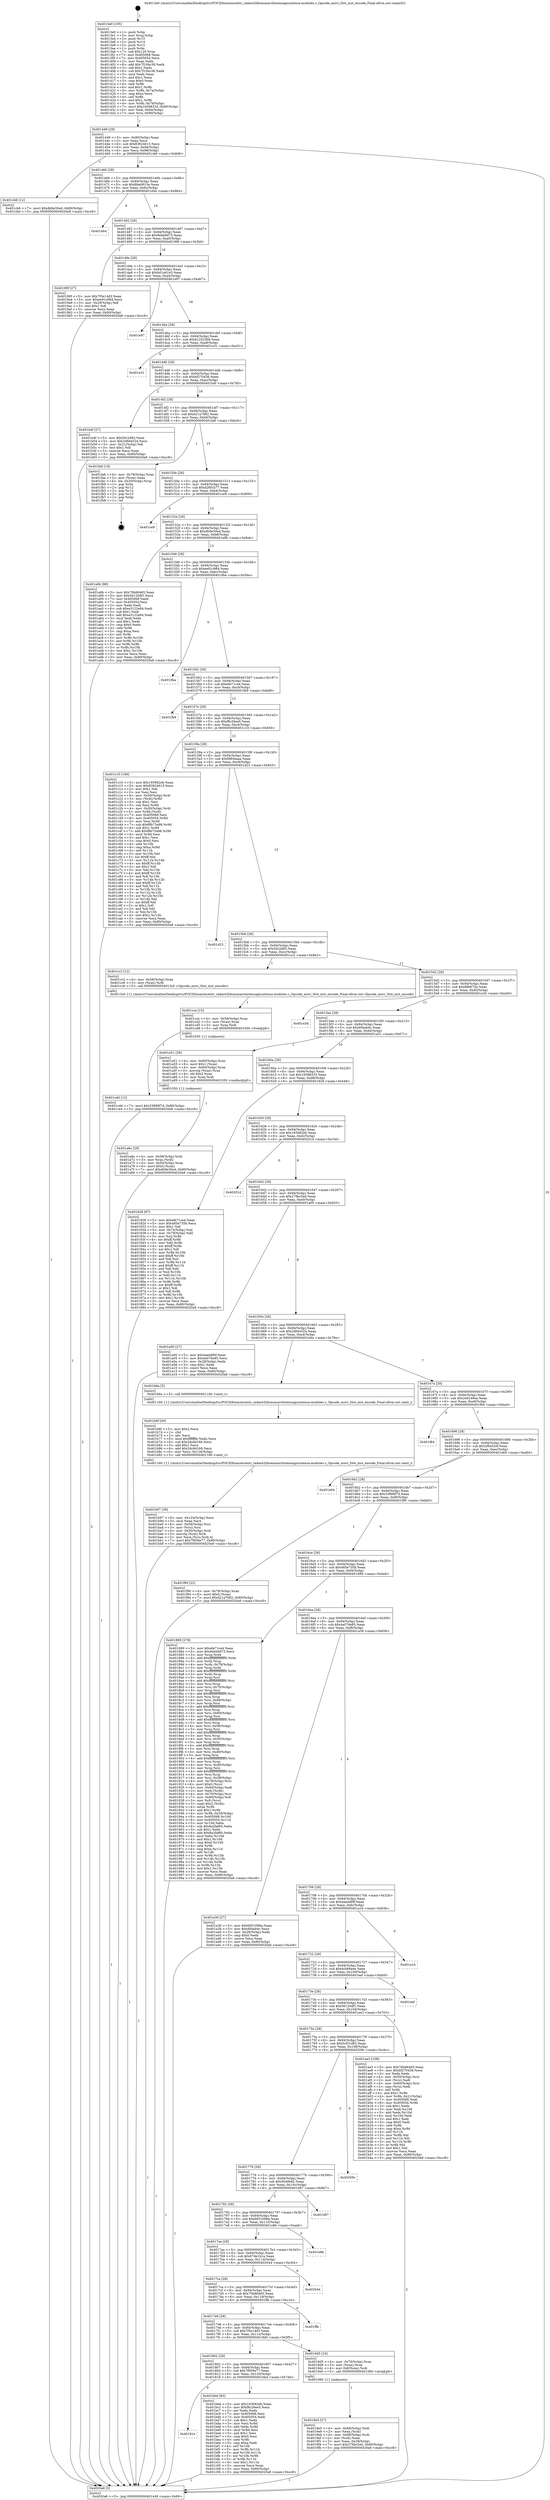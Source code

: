 digraph "0x4013e0" {
  label = "0x4013e0 (/mnt/c/Users/mathe/Desktop/tcc/POCII/binaries/extr_radare2librasmarchxtensagnuxtensa-modules.c_Opcode_movi_Slot_inst_encode_Final-ollvm.out::main(0))"
  labelloc = "t"
  node[shape=record]

  Entry [label="",width=0.3,height=0.3,shape=circle,fillcolor=black,style=filled]
  "0x401449" [label="{
     0x401449 [29]\l
     | [instrs]\l
     &nbsp;&nbsp;0x401449 \<+3\>: mov -0x80(%rbp),%eax\l
     &nbsp;&nbsp;0x40144c \<+2\>: mov %eax,%ecx\l
     &nbsp;&nbsp;0x40144e \<+6\>: sub $0x83924613,%ecx\l
     &nbsp;&nbsp;0x401454 \<+6\>: mov %eax,-0x94(%rbp)\l
     &nbsp;&nbsp;0x40145a \<+6\>: mov %ecx,-0x98(%rbp)\l
     &nbsp;&nbsp;0x401460 \<+6\>: je 0000000000401cb6 \<main+0x8d6\>\l
  }"]
  "0x401cb6" [label="{
     0x401cb6 [12]\l
     | [instrs]\l
     &nbsp;&nbsp;0x401cb6 \<+7\>: movl $0xdb9e30ed,-0x80(%rbp)\l
     &nbsp;&nbsp;0x401cbd \<+5\>: jmp 00000000004020a8 \<main+0xcc8\>\l
  }"]
  "0x401466" [label="{
     0x401466 [28]\l
     | [instrs]\l
     &nbsp;&nbsp;0x401466 \<+5\>: jmp 000000000040146b \<main+0x8b\>\l
     &nbsp;&nbsp;0x40146b \<+6\>: mov -0x94(%rbp),%eax\l
     &nbsp;&nbsp;0x401471 \<+5\>: sub $0x8be0813e,%eax\l
     &nbsp;&nbsp;0x401476 \<+6\>: mov %eax,-0x9c(%rbp)\l
     &nbsp;&nbsp;0x40147c \<+6\>: je 0000000000401d44 \<main+0x964\>\l
  }"]
  Exit [label="",width=0.3,height=0.3,shape=circle,fillcolor=black,style=filled,peripheries=2]
  "0x401d44" [label="{
     0x401d44\l
  }", style=dashed]
  "0x401482" [label="{
     0x401482 [28]\l
     | [instrs]\l
     &nbsp;&nbsp;0x401482 \<+5\>: jmp 0000000000401487 \<main+0xa7\>\l
     &nbsp;&nbsp;0x401487 \<+6\>: mov -0x94(%rbp),%eax\l
     &nbsp;&nbsp;0x40148d \<+5\>: sub $0x9ebb9d73,%eax\l
     &nbsp;&nbsp;0x401492 \<+6\>: mov %eax,-0xa0(%rbp)\l
     &nbsp;&nbsp;0x401498 \<+6\>: je 000000000040199f \<main+0x5bf\>\l
  }"]
  "0x401cdd" [label="{
     0x401cdd [12]\l
     | [instrs]\l
     &nbsp;&nbsp;0x401cdd \<+7\>: movl $0x33889f7d,-0x80(%rbp)\l
     &nbsp;&nbsp;0x401ce4 \<+5\>: jmp 00000000004020a8 \<main+0xcc8\>\l
  }"]
  "0x40199f" [label="{
     0x40199f [27]\l
     | [instrs]\l
     &nbsp;&nbsp;0x40199f \<+5\>: mov $0x7f5e14d3,%eax\l
     &nbsp;&nbsp;0x4019a4 \<+5\>: mov $0xee91c984,%ecx\l
     &nbsp;&nbsp;0x4019a9 \<+3\>: mov -0x29(%rbp),%dl\l
     &nbsp;&nbsp;0x4019ac \<+3\>: test $0x1,%dl\l
     &nbsp;&nbsp;0x4019af \<+3\>: cmovne %ecx,%eax\l
     &nbsp;&nbsp;0x4019b2 \<+3\>: mov %eax,-0x80(%rbp)\l
     &nbsp;&nbsp;0x4019b5 \<+5\>: jmp 00000000004020a8 \<main+0xcc8\>\l
  }"]
  "0x40149e" [label="{
     0x40149e [28]\l
     | [instrs]\l
     &nbsp;&nbsp;0x40149e \<+5\>: jmp 00000000004014a3 \<main+0xc3\>\l
     &nbsp;&nbsp;0x4014a3 \<+6\>: mov -0x94(%rbp),%eax\l
     &nbsp;&nbsp;0x4014a9 \<+5\>: sub $0xb01e61e3,%eax\l
     &nbsp;&nbsp;0x4014ae \<+6\>: mov %eax,-0xa4(%rbp)\l
     &nbsp;&nbsp;0x4014b4 \<+6\>: je 0000000000401e97 \<main+0xab7\>\l
  }"]
  "0x401cce" [label="{
     0x401cce [15]\l
     | [instrs]\l
     &nbsp;&nbsp;0x401cce \<+4\>: mov -0x58(%rbp),%rax\l
     &nbsp;&nbsp;0x401cd2 \<+3\>: mov (%rax),%rax\l
     &nbsp;&nbsp;0x401cd5 \<+3\>: mov %rax,%rdi\l
     &nbsp;&nbsp;0x401cd8 \<+5\>: call 0000000000401030 \<free@plt\>\l
     | [calls]\l
     &nbsp;&nbsp;0x401030 \{1\} (unknown)\l
  }"]
  "0x401e97" [label="{
     0x401e97\l
  }", style=dashed]
  "0x4014ba" [label="{
     0x4014ba [28]\l
     | [instrs]\l
     &nbsp;&nbsp;0x4014ba \<+5\>: jmp 00000000004014bf \<main+0xdf\>\l
     &nbsp;&nbsp;0x4014bf \<+6\>: mov -0x94(%rbp),%eax\l
     &nbsp;&nbsp;0x4014c5 \<+5\>: sub $0xb12523b9,%eax\l
     &nbsp;&nbsp;0x4014ca \<+6\>: mov %eax,-0xa8(%rbp)\l
     &nbsp;&nbsp;0x4014d0 \<+6\>: je 0000000000401e31 \<main+0xa51\>\l
  }"]
  "0x40181e" [label="{
     0x40181e\l
  }", style=dashed]
  "0x401e31" [label="{
     0x401e31\l
  }", style=dashed]
  "0x4014d6" [label="{
     0x4014d6 [28]\l
     | [instrs]\l
     &nbsp;&nbsp;0x4014d6 \<+5\>: jmp 00000000004014db \<main+0xfb\>\l
     &nbsp;&nbsp;0x4014db \<+6\>: mov -0x94(%rbp),%eax\l
     &nbsp;&nbsp;0x4014e1 \<+5\>: sub $0xbf270436,%eax\l
     &nbsp;&nbsp;0x4014e6 \<+6\>: mov %eax,-0xac(%rbp)\l
     &nbsp;&nbsp;0x4014ec \<+6\>: je 0000000000401b4f \<main+0x76f\>\l
  }"]
  "0x401bbd" [label="{
     0x401bbd [83]\l
     | [instrs]\l
     &nbsp;&nbsp;0x401bbd \<+5\>: mov $0x193682eb,%eax\l
     &nbsp;&nbsp;0x401bc2 \<+5\>: mov $0xf8c26ee5,%ecx\l
     &nbsp;&nbsp;0x401bc7 \<+2\>: xor %edx,%edx\l
     &nbsp;&nbsp;0x401bc9 \<+7\>: mov 0x405068,%esi\l
     &nbsp;&nbsp;0x401bd0 \<+7\>: mov 0x405054,%edi\l
     &nbsp;&nbsp;0x401bd7 \<+3\>: sub $0x1,%edx\l
     &nbsp;&nbsp;0x401bda \<+3\>: mov %esi,%r8d\l
     &nbsp;&nbsp;0x401bdd \<+3\>: add %edx,%r8d\l
     &nbsp;&nbsp;0x401be0 \<+4\>: imul %r8d,%esi\l
     &nbsp;&nbsp;0x401be4 \<+3\>: and $0x1,%esi\l
     &nbsp;&nbsp;0x401be7 \<+3\>: cmp $0x0,%esi\l
     &nbsp;&nbsp;0x401bea \<+4\>: sete %r9b\l
     &nbsp;&nbsp;0x401bee \<+3\>: cmp $0xa,%edi\l
     &nbsp;&nbsp;0x401bf1 \<+4\>: setl %r10b\l
     &nbsp;&nbsp;0x401bf5 \<+3\>: mov %r9b,%r11b\l
     &nbsp;&nbsp;0x401bf8 \<+3\>: and %r10b,%r11b\l
     &nbsp;&nbsp;0x401bfb \<+3\>: xor %r10b,%r9b\l
     &nbsp;&nbsp;0x401bfe \<+3\>: or %r9b,%r11b\l
     &nbsp;&nbsp;0x401c01 \<+4\>: test $0x1,%r11b\l
     &nbsp;&nbsp;0x401c05 \<+3\>: cmovne %ecx,%eax\l
     &nbsp;&nbsp;0x401c08 \<+3\>: mov %eax,-0x80(%rbp)\l
     &nbsp;&nbsp;0x401c0b \<+5\>: jmp 00000000004020a8 \<main+0xcc8\>\l
  }"]
  "0x401b4f" [label="{
     0x401b4f [27]\l
     | [instrs]\l
     &nbsp;&nbsp;0x401b4f \<+5\>: mov $0x50c2d83,%eax\l
     &nbsp;&nbsp;0x401b54 \<+5\>: mov $0x2d60e524,%ecx\l
     &nbsp;&nbsp;0x401b59 \<+3\>: mov -0x21(%rbp),%dl\l
     &nbsp;&nbsp;0x401b5c \<+3\>: test $0x1,%dl\l
     &nbsp;&nbsp;0x401b5f \<+3\>: cmovne %ecx,%eax\l
     &nbsp;&nbsp;0x401b62 \<+3\>: mov %eax,-0x80(%rbp)\l
     &nbsp;&nbsp;0x401b65 \<+5\>: jmp 00000000004020a8 \<main+0xcc8\>\l
  }"]
  "0x4014f2" [label="{
     0x4014f2 [28]\l
     | [instrs]\l
     &nbsp;&nbsp;0x4014f2 \<+5\>: jmp 00000000004014f7 \<main+0x117\>\l
     &nbsp;&nbsp;0x4014f7 \<+6\>: mov -0x94(%rbp),%eax\l
     &nbsp;&nbsp;0x4014fd \<+5\>: sub $0xd21a7682,%eax\l
     &nbsp;&nbsp;0x401502 \<+6\>: mov %eax,-0xb0(%rbp)\l
     &nbsp;&nbsp;0x401508 \<+6\>: je 0000000000401fa6 \<main+0xbc6\>\l
  }"]
  "0x401b97" [label="{
     0x401b97 [38]\l
     | [instrs]\l
     &nbsp;&nbsp;0x401b97 \<+6\>: mov -0x124(%rbp),%ecx\l
     &nbsp;&nbsp;0x401b9d \<+3\>: imul %eax,%ecx\l
     &nbsp;&nbsp;0x401ba0 \<+4\>: mov -0x58(%rbp),%rsi\l
     &nbsp;&nbsp;0x401ba4 \<+3\>: mov (%rsi),%rsi\l
     &nbsp;&nbsp;0x401ba7 \<+4\>: mov -0x50(%rbp),%rdi\l
     &nbsp;&nbsp;0x401bab \<+3\>: movslq (%rdi),%rdi\l
     &nbsp;&nbsp;0x401bae \<+3\>: mov %ecx,(%rsi,%rdi,4)\l
     &nbsp;&nbsp;0x401bb1 \<+7\>: movl $0x7f959e77,-0x80(%rbp)\l
     &nbsp;&nbsp;0x401bb8 \<+5\>: jmp 00000000004020a8 \<main+0xcc8\>\l
  }"]
  "0x401fa6" [label="{
     0x401fa6 [19]\l
     | [instrs]\l
     &nbsp;&nbsp;0x401fa6 \<+4\>: mov -0x78(%rbp),%rax\l
     &nbsp;&nbsp;0x401faa \<+2\>: mov (%rax),%eax\l
     &nbsp;&nbsp;0x401fac \<+4\>: lea -0x20(%rbp),%rsp\l
     &nbsp;&nbsp;0x401fb0 \<+1\>: pop %rbx\l
     &nbsp;&nbsp;0x401fb1 \<+2\>: pop %r12\l
     &nbsp;&nbsp;0x401fb3 \<+2\>: pop %r14\l
     &nbsp;&nbsp;0x401fb5 \<+2\>: pop %r15\l
     &nbsp;&nbsp;0x401fb7 \<+1\>: pop %rbp\l
     &nbsp;&nbsp;0x401fb8 \<+1\>: ret\l
  }"]
  "0x40150e" [label="{
     0x40150e [28]\l
     | [instrs]\l
     &nbsp;&nbsp;0x40150e \<+5\>: jmp 0000000000401513 \<main+0x133\>\l
     &nbsp;&nbsp;0x401513 \<+6\>: mov -0x94(%rbp),%eax\l
     &nbsp;&nbsp;0x401519 \<+5\>: sub $0xd26f1b77,%eax\l
     &nbsp;&nbsp;0x40151e \<+6\>: mov %eax,-0xb4(%rbp)\l
     &nbsp;&nbsp;0x401524 \<+6\>: je 0000000000401ce9 \<main+0x909\>\l
  }"]
  "0x401b6f" [label="{
     0x401b6f [40]\l
     | [instrs]\l
     &nbsp;&nbsp;0x401b6f \<+5\>: mov $0x2,%ecx\l
     &nbsp;&nbsp;0x401b74 \<+1\>: cltd\l
     &nbsp;&nbsp;0x401b75 \<+2\>: idiv %ecx\l
     &nbsp;&nbsp;0x401b77 \<+6\>: imul $0xfffffffe,%edx,%ecx\l
     &nbsp;&nbsp;0x401b7d \<+6\>: sub $0x2dc8d168,%ecx\l
     &nbsp;&nbsp;0x401b83 \<+3\>: add $0x1,%ecx\l
     &nbsp;&nbsp;0x401b86 \<+6\>: add $0x2dc8d168,%ecx\l
     &nbsp;&nbsp;0x401b8c \<+6\>: mov %ecx,-0x124(%rbp)\l
     &nbsp;&nbsp;0x401b92 \<+5\>: call 0000000000401160 \<next_i\>\l
     | [calls]\l
     &nbsp;&nbsp;0x401160 \{1\} (/mnt/c/Users/mathe/Desktop/tcc/POCII/binaries/extr_radare2librasmarchxtensagnuxtensa-modules.c_Opcode_movi_Slot_inst_encode_Final-ollvm.out::next_i)\l
  }"]
  "0x401ce9" [label="{
     0x401ce9\l
  }", style=dashed]
  "0x40152a" [label="{
     0x40152a [28]\l
     | [instrs]\l
     &nbsp;&nbsp;0x40152a \<+5\>: jmp 000000000040152f \<main+0x14f\>\l
     &nbsp;&nbsp;0x40152f \<+6\>: mov -0x94(%rbp),%eax\l
     &nbsp;&nbsp;0x401535 \<+5\>: sub $0xdb9e30ed,%eax\l
     &nbsp;&nbsp;0x40153a \<+6\>: mov %eax,-0xb8(%rbp)\l
     &nbsp;&nbsp;0x401540 \<+6\>: je 0000000000401a8b \<main+0x6ab\>\l
  }"]
  "0x401a6e" [label="{
     0x401a6e [29]\l
     | [instrs]\l
     &nbsp;&nbsp;0x401a6e \<+4\>: mov -0x58(%rbp),%rdi\l
     &nbsp;&nbsp;0x401a72 \<+3\>: mov %rax,(%rdi)\l
     &nbsp;&nbsp;0x401a75 \<+4\>: mov -0x50(%rbp),%rax\l
     &nbsp;&nbsp;0x401a79 \<+6\>: movl $0x0,(%rax)\l
     &nbsp;&nbsp;0x401a7f \<+7\>: movl $0xdb9e30ed,-0x80(%rbp)\l
     &nbsp;&nbsp;0x401a86 \<+5\>: jmp 00000000004020a8 \<main+0xcc8\>\l
  }"]
  "0x401a8b" [label="{
     0x401a8b [88]\l
     | [instrs]\l
     &nbsp;&nbsp;0x401a8b \<+5\>: mov $0x70b86465,%eax\l
     &nbsp;&nbsp;0x401a90 \<+5\>: mov $0x56120df1,%ecx\l
     &nbsp;&nbsp;0x401a95 \<+7\>: mov 0x405068,%edx\l
     &nbsp;&nbsp;0x401a9c \<+7\>: mov 0x405054,%esi\l
     &nbsp;&nbsp;0x401aa3 \<+2\>: mov %edx,%edi\l
     &nbsp;&nbsp;0x401aa5 \<+6\>: sub $0xe3122e84,%edi\l
     &nbsp;&nbsp;0x401aab \<+3\>: sub $0x1,%edi\l
     &nbsp;&nbsp;0x401aae \<+6\>: add $0xe3122e84,%edi\l
     &nbsp;&nbsp;0x401ab4 \<+3\>: imul %edi,%edx\l
     &nbsp;&nbsp;0x401ab7 \<+3\>: and $0x1,%edx\l
     &nbsp;&nbsp;0x401aba \<+3\>: cmp $0x0,%edx\l
     &nbsp;&nbsp;0x401abd \<+4\>: sete %r8b\l
     &nbsp;&nbsp;0x401ac1 \<+3\>: cmp $0xa,%esi\l
     &nbsp;&nbsp;0x401ac4 \<+4\>: setl %r9b\l
     &nbsp;&nbsp;0x401ac8 \<+3\>: mov %r8b,%r10b\l
     &nbsp;&nbsp;0x401acb \<+3\>: and %r9b,%r10b\l
     &nbsp;&nbsp;0x401ace \<+3\>: xor %r9b,%r8b\l
     &nbsp;&nbsp;0x401ad1 \<+3\>: or %r8b,%r10b\l
     &nbsp;&nbsp;0x401ad4 \<+4\>: test $0x1,%r10b\l
     &nbsp;&nbsp;0x401ad8 \<+3\>: cmovne %ecx,%eax\l
     &nbsp;&nbsp;0x401adb \<+3\>: mov %eax,-0x80(%rbp)\l
     &nbsp;&nbsp;0x401ade \<+5\>: jmp 00000000004020a8 \<main+0xcc8\>\l
  }"]
  "0x401546" [label="{
     0x401546 [28]\l
     | [instrs]\l
     &nbsp;&nbsp;0x401546 \<+5\>: jmp 000000000040154b \<main+0x16b\>\l
     &nbsp;&nbsp;0x40154b \<+6\>: mov -0x94(%rbp),%eax\l
     &nbsp;&nbsp;0x401551 \<+5\>: sub $0xee91c984,%eax\l
     &nbsp;&nbsp;0x401556 \<+6\>: mov %eax,-0xbc(%rbp)\l
     &nbsp;&nbsp;0x40155c \<+6\>: je 00000000004019ba \<main+0x5da\>\l
  }"]
  "0x4019e5" [label="{
     0x4019e5 [27]\l
     | [instrs]\l
     &nbsp;&nbsp;0x4019e5 \<+4\>: mov -0x68(%rbp),%rdi\l
     &nbsp;&nbsp;0x4019e9 \<+2\>: mov %eax,(%rdi)\l
     &nbsp;&nbsp;0x4019eb \<+4\>: mov -0x68(%rbp),%rdi\l
     &nbsp;&nbsp;0x4019ef \<+2\>: mov (%rdi),%eax\l
     &nbsp;&nbsp;0x4019f1 \<+3\>: mov %eax,-0x28(%rbp)\l
     &nbsp;&nbsp;0x4019f4 \<+7\>: movl $0x279bc5a0,-0x80(%rbp)\l
     &nbsp;&nbsp;0x4019fb \<+5\>: jmp 00000000004020a8 \<main+0xcc8\>\l
  }"]
  "0x4019ba" [label="{
     0x4019ba\l
  }", style=dashed]
  "0x401562" [label="{
     0x401562 [28]\l
     | [instrs]\l
     &nbsp;&nbsp;0x401562 \<+5\>: jmp 0000000000401567 \<main+0x187\>\l
     &nbsp;&nbsp;0x401567 \<+6\>: mov -0x94(%rbp),%eax\l
     &nbsp;&nbsp;0x40156d \<+5\>: sub $0xefe71ce4,%eax\l
     &nbsp;&nbsp;0x401572 \<+6\>: mov %eax,-0xc0(%rbp)\l
     &nbsp;&nbsp;0x401578 \<+6\>: je 0000000000401fb9 \<main+0xbd9\>\l
  }"]
  "0x401802" [label="{
     0x401802 [28]\l
     | [instrs]\l
     &nbsp;&nbsp;0x401802 \<+5\>: jmp 0000000000401807 \<main+0x427\>\l
     &nbsp;&nbsp;0x401807 \<+6\>: mov -0x94(%rbp),%eax\l
     &nbsp;&nbsp;0x40180d \<+5\>: sub $0x7f959e77,%eax\l
     &nbsp;&nbsp;0x401812 \<+6\>: mov %eax,-0x120(%rbp)\l
     &nbsp;&nbsp;0x401818 \<+6\>: je 0000000000401bbd \<main+0x7dd\>\l
  }"]
  "0x401fb9" [label="{
     0x401fb9\l
  }", style=dashed]
  "0x40157e" [label="{
     0x40157e [28]\l
     | [instrs]\l
     &nbsp;&nbsp;0x40157e \<+5\>: jmp 0000000000401583 \<main+0x1a3\>\l
     &nbsp;&nbsp;0x401583 \<+6\>: mov -0x94(%rbp),%eax\l
     &nbsp;&nbsp;0x401589 \<+5\>: sub $0xf8c26ee5,%eax\l
     &nbsp;&nbsp;0x40158e \<+6\>: mov %eax,-0xc4(%rbp)\l
     &nbsp;&nbsp;0x401594 \<+6\>: je 0000000000401c10 \<main+0x830\>\l
  }"]
  "0x4019d5" [label="{
     0x4019d5 [16]\l
     | [instrs]\l
     &nbsp;&nbsp;0x4019d5 \<+4\>: mov -0x70(%rbp),%rax\l
     &nbsp;&nbsp;0x4019d9 \<+3\>: mov (%rax),%rax\l
     &nbsp;&nbsp;0x4019dc \<+4\>: mov 0x8(%rax),%rdi\l
     &nbsp;&nbsp;0x4019e0 \<+5\>: call 0000000000401060 \<atoi@plt\>\l
     | [calls]\l
     &nbsp;&nbsp;0x401060 \{1\} (unknown)\l
  }"]
  "0x401c10" [label="{
     0x401c10 [166]\l
     | [instrs]\l
     &nbsp;&nbsp;0x401c10 \<+5\>: mov $0x193682eb,%eax\l
     &nbsp;&nbsp;0x401c15 \<+5\>: mov $0x83924613,%ecx\l
     &nbsp;&nbsp;0x401c1a \<+2\>: mov $0x1,%dl\l
     &nbsp;&nbsp;0x401c1c \<+2\>: xor %esi,%esi\l
     &nbsp;&nbsp;0x401c1e \<+4\>: mov -0x50(%rbp),%rdi\l
     &nbsp;&nbsp;0x401c22 \<+3\>: mov (%rdi),%r8d\l
     &nbsp;&nbsp;0x401c25 \<+3\>: sub $0x1,%esi\l
     &nbsp;&nbsp;0x401c28 \<+3\>: sub %esi,%r8d\l
     &nbsp;&nbsp;0x401c2b \<+4\>: mov -0x50(%rbp),%rdi\l
     &nbsp;&nbsp;0x401c2f \<+3\>: mov %r8d,(%rdi)\l
     &nbsp;&nbsp;0x401c32 \<+7\>: mov 0x405068,%esi\l
     &nbsp;&nbsp;0x401c39 \<+8\>: mov 0x405054,%r8d\l
     &nbsp;&nbsp;0x401c41 \<+3\>: mov %esi,%r9d\l
     &nbsp;&nbsp;0x401c44 \<+7\>: sub $0xf8b73a98,%r9d\l
     &nbsp;&nbsp;0x401c4b \<+4\>: sub $0x1,%r9d\l
     &nbsp;&nbsp;0x401c4f \<+7\>: add $0xf8b73a98,%r9d\l
     &nbsp;&nbsp;0x401c56 \<+4\>: imul %r9d,%esi\l
     &nbsp;&nbsp;0x401c5a \<+3\>: and $0x1,%esi\l
     &nbsp;&nbsp;0x401c5d \<+3\>: cmp $0x0,%esi\l
     &nbsp;&nbsp;0x401c60 \<+4\>: sete %r10b\l
     &nbsp;&nbsp;0x401c64 \<+4\>: cmp $0xa,%r8d\l
     &nbsp;&nbsp;0x401c68 \<+4\>: setl %r11b\l
     &nbsp;&nbsp;0x401c6c \<+3\>: mov %r10b,%bl\l
     &nbsp;&nbsp;0x401c6f \<+3\>: xor $0xff,%bl\l
     &nbsp;&nbsp;0x401c72 \<+3\>: mov %r11b,%r14b\l
     &nbsp;&nbsp;0x401c75 \<+4\>: xor $0xff,%r14b\l
     &nbsp;&nbsp;0x401c79 \<+3\>: xor $0x1,%dl\l
     &nbsp;&nbsp;0x401c7c \<+3\>: mov %bl,%r15b\l
     &nbsp;&nbsp;0x401c7f \<+4\>: and $0xff,%r15b\l
     &nbsp;&nbsp;0x401c83 \<+3\>: and %dl,%r10b\l
     &nbsp;&nbsp;0x401c86 \<+3\>: mov %r14b,%r12b\l
     &nbsp;&nbsp;0x401c89 \<+4\>: and $0xff,%r12b\l
     &nbsp;&nbsp;0x401c8d \<+3\>: and %dl,%r11b\l
     &nbsp;&nbsp;0x401c90 \<+3\>: or %r10b,%r15b\l
     &nbsp;&nbsp;0x401c93 \<+3\>: or %r11b,%r12b\l
     &nbsp;&nbsp;0x401c96 \<+3\>: xor %r12b,%r15b\l
     &nbsp;&nbsp;0x401c99 \<+3\>: or %r14b,%bl\l
     &nbsp;&nbsp;0x401c9c \<+3\>: xor $0xff,%bl\l
     &nbsp;&nbsp;0x401c9f \<+3\>: or $0x1,%dl\l
     &nbsp;&nbsp;0x401ca2 \<+2\>: and %dl,%bl\l
     &nbsp;&nbsp;0x401ca4 \<+3\>: or %bl,%r15b\l
     &nbsp;&nbsp;0x401ca7 \<+4\>: test $0x1,%r15b\l
     &nbsp;&nbsp;0x401cab \<+3\>: cmovne %ecx,%eax\l
     &nbsp;&nbsp;0x401cae \<+3\>: mov %eax,-0x80(%rbp)\l
     &nbsp;&nbsp;0x401cb1 \<+5\>: jmp 00000000004020a8 \<main+0xcc8\>\l
  }"]
  "0x40159a" [label="{
     0x40159a [28]\l
     | [instrs]\l
     &nbsp;&nbsp;0x40159a \<+5\>: jmp 000000000040159f \<main+0x1bf\>\l
     &nbsp;&nbsp;0x40159f \<+6\>: mov -0x94(%rbp),%eax\l
     &nbsp;&nbsp;0x4015a5 \<+5\>: sub $0xf985eaaa,%eax\l
     &nbsp;&nbsp;0x4015aa \<+6\>: mov %eax,-0xc8(%rbp)\l
     &nbsp;&nbsp;0x4015b0 \<+6\>: je 0000000000401d23 \<main+0x943\>\l
  }"]
  "0x4017e6" [label="{
     0x4017e6 [28]\l
     | [instrs]\l
     &nbsp;&nbsp;0x4017e6 \<+5\>: jmp 00000000004017eb \<main+0x40b\>\l
     &nbsp;&nbsp;0x4017eb \<+6\>: mov -0x94(%rbp),%eax\l
     &nbsp;&nbsp;0x4017f1 \<+5\>: sub $0x7f5e14d3,%eax\l
     &nbsp;&nbsp;0x4017f6 \<+6\>: mov %eax,-0x11c(%rbp)\l
     &nbsp;&nbsp;0x4017fc \<+6\>: je 00000000004019d5 \<main+0x5f5\>\l
  }"]
  "0x401d23" [label="{
     0x401d23\l
  }", style=dashed]
  "0x4015b6" [label="{
     0x4015b6 [28]\l
     | [instrs]\l
     &nbsp;&nbsp;0x4015b6 \<+5\>: jmp 00000000004015bb \<main+0x1db\>\l
     &nbsp;&nbsp;0x4015bb \<+6\>: mov -0x94(%rbp),%eax\l
     &nbsp;&nbsp;0x4015c1 \<+5\>: sub $0x50c2d83,%eax\l
     &nbsp;&nbsp;0x4015c6 \<+6\>: mov %eax,-0xcc(%rbp)\l
     &nbsp;&nbsp;0x4015cc \<+6\>: je 0000000000401cc2 \<main+0x8e2\>\l
  }"]
  "0x401ffb" [label="{
     0x401ffb\l
  }", style=dashed]
  "0x401cc2" [label="{
     0x401cc2 [12]\l
     | [instrs]\l
     &nbsp;&nbsp;0x401cc2 \<+4\>: mov -0x58(%rbp),%rax\l
     &nbsp;&nbsp;0x401cc6 \<+3\>: mov (%rax),%rdi\l
     &nbsp;&nbsp;0x401cc9 \<+5\>: call 00000000004013c0 \<Opcode_movi_Slot_inst_encode\>\l
     | [calls]\l
     &nbsp;&nbsp;0x4013c0 \{1\} (/mnt/c/Users/mathe/Desktop/tcc/POCII/binaries/extr_radare2librasmarchxtensagnuxtensa-modules.c_Opcode_movi_Slot_inst_encode_Final-ollvm.out::Opcode_movi_Slot_inst_encode)\l
  }"]
  "0x4015d2" [label="{
     0x4015d2 [28]\l
     | [instrs]\l
     &nbsp;&nbsp;0x4015d2 \<+5\>: jmp 00000000004015d7 \<main+0x1f7\>\l
     &nbsp;&nbsp;0x4015d7 \<+6\>: mov -0x94(%rbp),%eax\l
     &nbsp;&nbsp;0x4015dd \<+5\>: sub $0x88b675a,%eax\l
     &nbsp;&nbsp;0x4015e2 \<+6\>: mov %eax,-0xd0(%rbp)\l
     &nbsp;&nbsp;0x4015e8 \<+6\>: je 0000000000401e3d \<main+0xa5d\>\l
  }"]
  "0x4017ca" [label="{
     0x4017ca [28]\l
     | [instrs]\l
     &nbsp;&nbsp;0x4017ca \<+5\>: jmp 00000000004017cf \<main+0x3ef\>\l
     &nbsp;&nbsp;0x4017cf \<+6\>: mov -0x94(%rbp),%eax\l
     &nbsp;&nbsp;0x4017d5 \<+5\>: sub $0x70b86465,%eax\l
     &nbsp;&nbsp;0x4017da \<+6\>: mov %eax,-0x118(%rbp)\l
     &nbsp;&nbsp;0x4017e0 \<+6\>: je 0000000000401ffb \<main+0xc1b\>\l
  }"]
  "0x401e3d" [label="{
     0x401e3d\l
  }", style=dashed]
  "0x4015ee" [label="{
     0x4015ee [28]\l
     | [instrs]\l
     &nbsp;&nbsp;0x4015ee \<+5\>: jmp 00000000004015f3 \<main+0x213\>\l
     &nbsp;&nbsp;0x4015f3 \<+6\>: mov -0x94(%rbp),%eax\l
     &nbsp;&nbsp;0x4015f9 \<+5\>: sub $0xd0bab4c,%eax\l
     &nbsp;&nbsp;0x4015fe \<+6\>: mov %eax,-0xd4(%rbp)\l
     &nbsp;&nbsp;0x401604 \<+6\>: je 0000000000401a51 \<main+0x671\>\l
  }"]
  "0x402044" [label="{
     0x402044\l
  }", style=dashed]
  "0x401a51" [label="{
     0x401a51 [29]\l
     | [instrs]\l
     &nbsp;&nbsp;0x401a51 \<+4\>: mov -0x60(%rbp),%rax\l
     &nbsp;&nbsp;0x401a55 \<+6\>: movl $0x1,(%rax)\l
     &nbsp;&nbsp;0x401a5b \<+4\>: mov -0x60(%rbp),%rax\l
     &nbsp;&nbsp;0x401a5f \<+3\>: movslq (%rax),%rax\l
     &nbsp;&nbsp;0x401a62 \<+4\>: shl $0x2,%rax\l
     &nbsp;&nbsp;0x401a66 \<+3\>: mov %rax,%rdi\l
     &nbsp;&nbsp;0x401a69 \<+5\>: call 0000000000401050 \<malloc@plt\>\l
     | [calls]\l
     &nbsp;&nbsp;0x401050 \{1\} (unknown)\l
  }"]
  "0x40160a" [label="{
     0x40160a [28]\l
     | [instrs]\l
     &nbsp;&nbsp;0x40160a \<+5\>: jmp 000000000040160f \<main+0x22f\>\l
     &nbsp;&nbsp;0x40160f \<+6\>: mov -0x94(%rbp),%eax\l
     &nbsp;&nbsp;0x401615 \<+5\>: sub $0x16598333,%eax\l
     &nbsp;&nbsp;0x40161a \<+6\>: mov %eax,-0xd8(%rbp)\l
     &nbsp;&nbsp;0x401620 \<+6\>: je 0000000000401828 \<main+0x448\>\l
  }"]
  "0x4017ae" [label="{
     0x4017ae [28]\l
     | [instrs]\l
     &nbsp;&nbsp;0x4017ae \<+5\>: jmp 00000000004017b3 \<main+0x3d3\>\l
     &nbsp;&nbsp;0x4017b3 \<+6\>: mov -0x94(%rbp),%eax\l
     &nbsp;&nbsp;0x4017b9 \<+5\>: sub $0x67de1b1a,%eax\l
     &nbsp;&nbsp;0x4017be \<+6\>: mov %eax,-0x114(%rbp)\l
     &nbsp;&nbsp;0x4017c4 \<+6\>: je 0000000000402044 \<main+0xc64\>\l
  }"]
  "0x401828" [label="{
     0x401828 [97]\l
     | [instrs]\l
     &nbsp;&nbsp;0x401828 \<+5\>: mov $0xefe71ce4,%eax\l
     &nbsp;&nbsp;0x40182d \<+5\>: mov $0x485e735b,%ecx\l
     &nbsp;&nbsp;0x401832 \<+2\>: mov $0x1,%dl\l
     &nbsp;&nbsp;0x401834 \<+4\>: mov -0x7a(%rbp),%sil\l
     &nbsp;&nbsp;0x401838 \<+4\>: mov -0x79(%rbp),%dil\l
     &nbsp;&nbsp;0x40183c \<+3\>: mov %sil,%r8b\l
     &nbsp;&nbsp;0x40183f \<+4\>: xor $0xff,%r8b\l
     &nbsp;&nbsp;0x401843 \<+3\>: mov %dil,%r9b\l
     &nbsp;&nbsp;0x401846 \<+4\>: xor $0xff,%r9b\l
     &nbsp;&nbsp;0x40184a \<+3\>: xor $0x1,%dl\l
     &nbsp;&nbsp;0x40184d \<+3\>: mov %r8b,%r10b\l
     &nbsp;&nbsp;0x401850 \<+4\>: and $0xff,%r10b\l
     &nbsp;&nbsp;0x401854 \<+3\>: and %dl,%sil\l
     &nbsp;&nbsp;0x401857 \<+3\>: mov %r9b,%r11b\l
     &nbsp;&nbsp;0x40185a \<+4\>: and $0xff,%r11b\l
     &nbsp;&nbsp;0x40185e \<+3\>: and %dl,%dil\l
     &nbsp;&nbsp;0x401861 \<+3\>: or %sil,%r10b\l
     &nbsp;&nbsp;0x401864 \<+3\>: or %dil,%r11b\l
     &nbsp;&nbsp;0x401867 \<+3\>: xor %r11b,%r10b\l
     &nbsp;&nbsp;0x40186a \<+3\>: or %r9b,%r8b\l
     &nbsp;&nbsp;0x40186d \<+4\>: xor $0xff,%r8b\l
     &nbsp;&nbsp;0x401871 \<+3\>: or $0x1,%dl\l
     &nbsp;&nbsp;0x401874 \<+3\>: and %dl,%r8b\l
     &nbsp;&nbsp;0x401877 \<+3\>: or %r8b,%r10b\l
     &nbsp;&nbsp;0x40187a \<+4\>: test $0x1,%r10b\l
     &nbsp;&nbsp;0x40187e \<+3\>: cmovne %ecx,%eax\l
     &nbsp;&nbsp;0x401881 \<+3\>: mov %eax,-0x80(%rbp)\l
     &nbsp;&nbsp;0x401884 \<+5\>: jmp 00000000004020a8 \<main+0xcc8\>\l
  }"]
  "0x401626" [label="{
     0x401626 [28]\l
     | [instrs]\l
     &nbsp;&nbsp;0x401626 \<+5\>: jmp 000000000040162b \<main+0x24b\>\l
     &nbsp;&nbsp;0x40162b \<+6\>: mov -0x94(%rbp),%eax\l
     &nbsp;&nbsp;0x401631 \<+5\>: sub $0x193682eb,%eax\l
     &nbsp;&nbsp;0x401636 \<+6\>: mov %eax,-0xdc(%rbp)\l
     &nbsp;&nbsp;0x40163c \<+6\>: je 000000000040201d \<main+0xc3d\>\l
  }"]
  "0x4020a8" [label="{
     0x4020a8 [5]\l
     | [instrs]\l
     &nbsp;&nbsp;0x4020a8 \<+5\>: jmp 0000000000401449 \<main+0x69\>\l
  }"]
  "0x4013e0" [label="{
     0x4013e0 [105]\l
     | [instrs]\l
     &nbsp;&nbsp;0x4013e0 \<+1\>: push %rbp\l
     &nbsp;&nbsp;0x4013e1 \<+3\>: mov %rsp,%rbp\l
     &nbsp;&nbsp;0x4013e4 \<+2\>: push %r15\l
     &nbsp;&nbsp;0x4013e6 \<+2\>: push %r14\l
     &nbsp;&nbsp;0x4013e8 \<+2\>: push %r12\l
     &nbsp;&nbsp;0x4013ea \<+1\>: push %rbx\l
     &nbsp;&nbsp;0x4013eb \<+7\>: sub $0x120,%rsp\l
     &nbsp;&nbsp;0x4013f2 \<+7\>: mov 0x405068,%eax\l
     &nbsp;&nbsp;0x4013f9 \<+7\>: mov 0x405054,%ecx\l
     &nbsp;&nbsp;0x401400 \<+2\>: mov %eax,%edx\l
     &nbsp;&nbsp;0x401402 \<+6\>: add $0x7f10bc38,%edx\l
     &nbsp;&nbsp;0x401408 \<+3\>: sub $0x1,%edx\l
     &nbsp;&nbsp;0x40140b \<+6\>: sub $0x7f10bc38,%edx\l
     &nbsp;&nbsp;0x401411 \<+3\>: imul %edx,%eax\l
     &nbsp;&nbsp;0x401414 \<+3\>: and $0x1,%eax\l
     &nbsp;&nbsp;0x401417 \<+3\>: cmp $0x0,%eax\l
     &nbsp;&nbsp;0x40141a \<+4\>: sete %r8b\l
     &nbsp;&nbsp;0x40141e \<+4\>: and $0x1,%r8b\l
     &nbsp;&nbsp;0x401422 \<+4\>: mov %r8b,-0x7a(%rbp)\l
     &nbsp;&nbsp;0x401426 \<+3\>: cmp $0xa,%ecx\l
     &nbsp;&nbsp;0x401429 \<+4\>: setl %r8b\l
     &nbsp;&nbsp;0x40142d \<+4\>: and $0x1,%r8b\l
     &nbsp;&nbsp;0x401431 \<+4\>: mov %r8b,-0x79(%rbp)\l
     &nbsp;&nbsp;0x401435 \<+7\>: movl $0x16598333,-0x80(%rbp)\l
     &nbsp;&nbsp;0x40143c \<+6\>: mov %edi,-0x84(%rbp)\l
     &nbsp;&nbsp;0x401442 \<+7\>: mov %rsi,-0x90(%rbp)\l
  }"]
  "0x401e8b" [label="{
     0x401e8b\l
  }", style=dashed]
  "0x40201d" [label="{
     0x40201d\l
  }", style=dashed]
  "0x401642" [label="{
     0x401642 [28]\l
     | [instrs]\l
     &nbsp;&nbsp;0x401642 \<+5\>: jmp 0000000000401647 \<main+0x267\>\l
     &nbsp;&nbsp;0x401647 \<+6\>: mov -0x94(%rbp),%eax\l
     &nbsp;&nbsp;0x40164d \<+5\>: sub $0x279bc5a0,%eax\l
     &nbsp;&nbsp;0x401652 \<+6\>: mov %eax,-0xe0(%rbp)\l
     &nbsp;&nbsp;0x401658 \<+6\>: je 0000000000401a00 \<main+0x620\>\l
  }"]
  "0x401792" [label="{
     0x401792 [28]\l
     | [instrs]\l
     &nbsp;&nbsp;0x401792 \<+5\>: jmp 0000000000401797 \<main+0x3b7\>\l
     &nbsp;&nbsp;0x401797 \<+6\>: mov -0x94(%rbp),%eax\l
     &nbsp;&nbsp;0x40179d \<+5\>: sub $0x6651098a,%eax\l
     &nbsp;&nbsp;0x4017a2 \<+6\>: mov %eax,-0x110(%rbp)\l
     &nbsp;&nbsp;0x4017a8 \<+6\>: je 0000000000401e8b \<main+0xaab\>\l
  }"]
  "0x401a00" [label="{
     0x401a00 [27]\l
     | [instrs]\l
     &nbsp;&nbsp;0x401a00 \<+5\>: mov $0x4aeddf0f,%eax\l
     &nbsp;&nbsp;0x401a05 \<+5\>: mov $0x4a076e85,%ecx\l
     &nbsp;&nbsp;0x401a0a \<+3\>: mov -0x28(%rbp),%edx\l
     &nbsp;&nbsp;0x401a0d \<+3\>: cmp $0x1,%edx\l
     &nbsp;&nbsp;0x401a10 \<+3\>: cmovl %ecx,%eax\l
     &nbsp;&nbsp;0x401a13 \<+3\>: mov %eax,-0x80(%rbp)\l
     &nbsp;&nbsp;0x401a16 \<+5\>: jmp 00000000004020a8 \<main+0xcc8\>\l
  }"]
  "0x40165e" [label="{
     0x40165e [28]\l
     | [instrs]\l
     &nbsp;&nbsp;0x40165e \<+5\>: jmp 0000000000401663 \<main+0x283\>\l
     &nbsp;&nbsp;0x401663 \<+6\>: mov -0x94(%rbp),%eax\l
     &nbsp;&nbsp;0x401669 \<+5\>: sub $0x2d60e524,%eax\l
     &nbsp;&nbsp;0x40166e \<+6\>: mov %eax,-0xe4(%rbp)\l
     &nbsp;&nbsp;0x401674 \<+6\>: je 0000000000401b6a \<main+0x78a\>\l
  }"]
  "0x401d97" [label="{
     0x401d97\l
  }", style=dashed]
  "0x401b6a" [label="{
     0x401b6a [5]\l
     | [instrs]\l
     &nbsp;&nbsp;0x401b6a \<+5\>: call 0000000000401160 \<next_i\>\l
     | [calls]\l
     &nbsp;&nbsp;0x401160 \{1\} (/mnt/c/Users/mathe/Desktop/tcc/POCII/binaries/extr_radare2librasmarchxtensagnuxtensa-modules.c_Opcode_movi_Slot_inst_encode_Final-ollvm.out::next_i)\l
  }"]
  "0x40167a" [label="{
     0x40167a [28]\l
     | [instrs]\l
     &nbsp;&nbsp;0x40167a \<+5\>: jmp 000000000040167f \<main+0x29f\>\l
     &nbsp;&nbsp;0x40167f \<+6\>: mov -0x94(%rbp),%eax\l
     &nbsp;&nbsp;0x401685 \<+5\>: sub $0x2e6246ea,%eax\l
     &nbsp;&nbsp;0x40168a \<+6\>: mov %eax,-0xe8(%rbp)\l
     &nbsp;&nbsp;0x401690 \<+6\>: je 0000000000401f84 \<main+0xba4\>\l
  }"]
  "0x401776" [label="{
     0x401776 [28]\l
     | [instrs]\l
     &nbsp;&nbsp;0x401776 \<+5\>: jmp 000000000040177b \<main+0x39b\>\l
     &nbsp;&nbsp;0x40177b \<+6\>: mov -0x94(%rbp),%eax\l
     &nbsp;&nbsp;0x401781 \<+5\>: sub $0x5fc6fe82,%eax\l
     &nbsp;&nbsp;0x401786 \<+6\>: mov %eax,-0x10c(%rbp)\l
     &nbsp;&nbsp;0x40178c \<+6\>: je 0000000000401d97 \<main+0x9b7\>\l
  }"]
  "0x401f84" [label="{
     0x401f84\l
  }", style=dashed]
  "0x401696" [label="{
     0x401696 [28]\l
     | [instrs]\l
     &nbsp;&nbsp;0x401696 \<+5\>: jmp 000000000040169b \<main+0x2bb\>\l
     &nbsp;&nbsp;0x40169b \<+6\>: mov -0x94(%rbp),%eax\l
     &nbsp;&nbsp;0x4016a1 \<+5\>: sub $0x2f5e52ef,%eax\l
     &nbsp;&nbsp;0x4016a6 \<+6\>: mov %eax,-0xec(%rbp)\l
     &nbsp;&nbsp;0x4016ac \<+6\>: je 0000000000401e64 \<main+0xa84\>\l
  }"]
  "0x40209c" [label="{
     0x40209c\l
  }", style=dashed]
  "0x401e64" [label="{
     0x401e64\l
  }", style=dashed]
  "0x4016b2" [label="{
     0x4016b2 [28]\l
     | [instrs]\l
     &nbsp;&nbsp;0x4016b2 \<+5\>: jmp 00000000004016b7 \<main+0x2d7\>\l
     &nbsp;&nbsp;0x4016b7 \<+6\>: mov -0x94(%rbp),%eax\l
     &nbsp;&nbsp;0x4016bd \<+5\>: sub $0x33889f7d,%eax\l
     &nbsp;&nbsp;0x4016c2 \<+6\>: mov %eax,-0xf0(%rbp)\l
     &nbsp;&nbsp;0x4016c8 \<+6\>: je 0000000000401f90 \<main+0xbb0\>\l
  }"]
  "0x40175a" [label="{
     0x40175a [28]\l
     | [instrs]\l
     &nbsp;&nbsp;0x40175a \<+5\>: jmp 000000000040175f \<main+0x37f\>\l
     &nbsp;&nbsp;0x40175f \<+6\>: mov -0x94(%rbp),%eax\l
     &nbsp;&nbsp;0x401765 \<+5\>: sub $0x5cf31d83,%eax\l
     &nbsp;&nbsp;0x40176a \<+6\>: mov %eax,-0x108(%rbp)\l
     &nbsp;&nbsp;0x401770 \<+6\>: je 000000000040209c \<main+0xcbc\>\l
  }"]
  "0x401f90" [label="{
     0x401f90 [22]\l
     | [instrs]\l
     &nbsp;&nbsp;0x401f90 \<+4\>: mov -0x78(%rbp),%rax\l
     &nbsp;&nbsp;0x401f94 \<+6\>: movl $0x0,(%rax)\l
     &nbsp;&nbsp;0x401f9a \<+7\>: movl $0xd21a7682,-0x80(%rbp)\l
     &nbsp;&nbsp;0x401fa1 \<+5\>: jmp 00000000004020a8 \<main+0xcc8\>\l
  }"]
  "0x4016ce" [label="{
     0x4016ce [28]\l
     | [instrs]\l
     &nbsp;&nbsp;0x4016ce \<+5\>: jmp 00000000004016d3 \<main+0x2f3\>\l
     &nbsp;&nbsp;0x4016d3 \<+6\>: mov -0x94(%rbp),%eax\l
     &nbsp;&nbsp;0x4016d9 \<+5\>: sub $0x485e735b,%eax\l
     &nbsp;&nbsp;0x4016de \<+6\>: mov %eax,-0xf4(%rbp)\l
     &nbsp;&nbsp;0x4016e4 \<+6\>: je 0000000000401889 \<main+0x4a9\>\l
  }"]
  "0x401ae3" [label="{
     0x401ae3 [108]\l
     | [instrs]\l
     &nbsp;&nbsp;0x401ae3 \<+5\>: mov $0x70b86465,%eax\l
     &nbsp;&nbsp;0x401ae8 \<+5\>: mov $0xbf270436,%ecx\l
     &nbsp;&nbsp;0x401aed \<+2\>: xor %edx,%edx\l
     &nbsp;&nbsp;0x401aef \<+4\>: mov -0x50(%rbp),%rsi\l
     &nbsp;&nbsp;0x401af3 \<+2\>: mov (%rsi),%edi\l
     &nbsp;&nbsp;0x401af5 \<+4\>: mov -0x60(%rbp),%rsi\l
     &nbsp;&nbsp;0x401af9 \<+2\>: cmp (%rsi),%edi\l
     &nbsp;&nbsp;0x401afb \<+4\>: setl %r8b\l
     &nbsp;&nbsp;0x401aff \<+4\>: and $0x1,%r8b\l
     &nbsp;&nbsp;0x401b03 \<+4\>: mov %r8b,-0x21(%rbp)\l
     &nbsp;&nbsp;0x401b07 \<+7\>: mov 0x405068,%edi\l
     &nbsp;&nbsp;0x401b0e \<+8\>: mov 0x405054,%r9d\l
     &nbsp;&nbsp;0x401b16 \<+3\>: sub $0x1,%edx\l
     &nbsp;&nbsp;0x401b19 \<+3\>: mov %edi,%r10d\l
     &nbsp;&nbsp;0x401b1c \<+3\>: add %edx,%r10d\l
     &nbsp;&nbsp;0x401b1f \<+4\>: imul %r10d,%edi\l
     &nbsp;&nbsp;0x401b23 \<+3\>: and $0x1,%edi\l
     &nbsp;&nbsp;0x401b26 \<+3\>: cmp $0x0,%edi\l
     &nbsp;&nbsp;0x401b29 \<+4\>: sete %r8b\l
     &nbsp;&nbsp;0x401b2d \<+4\>: cmp $0xa,%r9d\l
     &nbsp;&nbsp;0x401b31 \<+4\>: setl %r11b\l
     &nbsp;&nbsp;0x401b35 \<+3\>: mov %r8b,%bl\l
     &nbsp;&nbsp;0x401b38 \<+3\>: and %r11b,%bl\l
     &nbsp;&nbsp;0x401b3b \<+3\>: xor %r11b,%r8b\l
     &nbsp;&nbsp;0x401b3e \<+3\>: or %r8b,%bl\l
     &nbsp;&nbsp;0x401b41 \<+3\>: test $0x1,%bl\l
     &nbsp;&nbsp;0x401b44 \<+3\>: cmovne %ecx,%eax\l
     &nbsp;&nbsp;0x401b47 \<+3\>: mov %eax,-0x80(%rbp)\l
     &nbsp;&nbsp;0x401b4a \<+5\>: jmp 00000000004020a8 \<main+0xcc8\>\l
  }"]
  "0x401889" [label="{
     0x401889 [278]\l
     | [instrs]\l
     &nbsp;&nbsp;0x401889 \<+5\>: mov $0xefe71ce4,%eax\l
     &nbsp;&nbsp;0x40188e \<+5\>: mov $0x9ebb9d73,%ecx\l
     &nbsp;&nbsp;0x401893 \<+3\>: mov %rsp,%rdx\l
     &nbsp;&nbsp;0x401896 \<+4\>: add $0xfffffffffffffff0,%rdx\l
     &nbsp;&nbsp;0x40189a \<+3\>: mov %rdx,%rsp\l
     &nbsp;&nbsp;0x40189d \<+4\>: mov %rdx,-0x78(%rbp)\l
     &nbsp;&nbsp;0x4018a1 \<+3\>: mov %rsp,%rdx\l
     &nbsp;&nbsp;0x4018a4 \<+4\>: add $0xfffffffffffffff0,%rdx\l
     &nbsp;&nbsp;0x4018a8 \<+3\>: mov %rdx,%rsp\l
     &nbsp;&nbsp;0x4018ab \<+3\>: mov %rsp,%rsi\l
     &nbsp;&nbsp;0x4018ae \<+4\>: add $0xfffffffffffffff0,%rsi\l
     &nbsp;&nbsp;0x4018b2 \<+3\>: mov %rsi,%rsp\l
     &nbsp;&nbsp;0x4018b5 \<+4\>: mov %rsi,-0x70(%rbp)\l
     &nbsp;&nbsp;0x4018b9 \<+3\>: mov %rsp,%rsi\l
     &nbsp;&nbsp;0x4018bc \<+4\>: add $0xfffffffffffffff0,%rsi\l
     &nbsp;&nbsp;0x4018c0 \<+3\>: mov %rsi,%rsp\l
     &nbsp;&nbsp;0x4018c3 \<+4\>: mov %rsi,-0x68(%rbp)\l
     &nbsp;&nbsp;0x4018c7 \<+3\>: mov %rsp,%rsi\l
     &nbsp;&nbsp;0x4018ca \<+4\>: add $0xfffffffffffffff0,%rsi\l
     &nbsp;&nbsp;0x4018ce \<+3\>: mov %rsi,%rsp\l
     &nbsp;&nbsp;0x4018d1 \<+4\>: mov %rsi,-0x60(%rbp)\l
     &nbsp;&nbsp;0x4018d5 \<+3\>: mov %rsp,%rsi\l
     &nbsp;&nbsp;0x4018d8 \<+4\>: add $0xfffffffffffffff0,%rsi\l
     &nbsp;&nbsp;0x4018dc \<+3\>: mov %rsi,%rsp\l
     &nbsp;&nbsp;0x4018df \<+4\>: mov %rsi,-0x58(%rbp)\l
     &nbsp;&nbsp;0x4018e3 \<+3\>: mov %rsp,%rsi\l
     &nbsp;&nbsp;0x4018e6 \<+4\>: add $0xfffffffffffffff0,%rsi\l
     &nbsp;&nbsp;0x4018ea \<+3\>: mov %rsi,%rsp\l
     &nbsp;&nbsp;0x4018ed \<+4\>: mov %rsi,-0x50(%rbp)\l
     &nbsp;&nbsp;0x4018f1 \<+3\>: mov %rsp,%rsi\l
     &nbsp;&nbsp;0x4018f4 \<+4\>: add $0xfffffffffffffff0,%rsi\l
     &nbsp;&nbsp;0x4018f8 \<+3\>: mov %rsi,%rsp\l
     &nbsp;&nbsp;0x4018fb \<+4\>: mov %rsi,-0x48(%rbp)\l
     &nbsp;&nbsp;0x4018ff \<+3\>: mov %rsp,%rsi\l
     &nbsp;&nbsp;0x401902 \<+4\>: add $0xfffffffffffffff0,%rsi\l
     &nbsp;&nbsp;0x401906 \<+3\>: mov %rsi,%rsp\l
     &nbsp;&nbsp;0x401909 \<+4\>: mov %rsi,-0x40(%rbp)\l
     &nbsp;&nbsp;0x40190d \<+3\>: mov %rsp,%rsi\l
     &nbsp;&nbsp;0x401910 \<+4\>: add $0xfffffffffffffff0,%rsi\l
     &nbsp;&nbsp;0x401914 \<+3\>: mov %rsi,%rsp\l
     &nbsp;&nbsp;0x401917 \<+4\>: mov %rsi,-0x38(%rbp)\l
     &nbsp;&nbsp;0x40191b \<+4\>: mov -0x78(%rbp),%rsi\l
     &nbsp;&nbsp;0x40191f \<+6\>: movl $0x0,(%rsi)\l
     &nbsp;&nbsp;0x401925 \<+6\>: mov -0x84(%rbp),%edi\l
     &nbsp;&nbsp;0x40192b \<+2\>: mov %edi,(%rdx)\l
     &nbsp;&nbsp;0x40192d \<+4\>: mov -0x70(%rbp),%rsi\l
     &nbsp;&nbsp;0x401931 \<+7\>: mov -0x90(%rbp),%r8\l
     &nbsp;&nbsp;0x401938 \<+3\>: mov %r8,(%rsi)\l
     &nbsp;&nbsp;0x40193b \<+3\>: cmpl $0x2,(%rdx)\l
     &nbsp;&nbsp;0x40193e \<+4\>: setne %r9b\l
     &nbsp;&nbsp;0x401942 \<+4\>: and $0x1,%r9b\l
     &nbsp;&nbsp;0x401946 \<+4\>: mov %r9b,-0x29(%rbp)\l
     &nbsp;&nbsp;0x40194a \<+8\>: mov 0x405068,%r10d\l
     &nbsp;&nbsp;0x401952 \<+8\>: mov 0x405054,%r11d\l
     &nbsp;&nbsp;0x40195a \<+3\>: mov %r10d,%ebx\l
     &nbsp;&nbsp;0x40195d \<+6\>: sub $0x8a2faf60,%ebx\l
     &nbsp;&nbsp;0x401963 \<+3\>: sub $0x1,%ebx\l
     &nbsp;&nbsp;0x401966 \<+6\>: add $0x8a2faf60,%ebx\l
     &nbsp;&nbsp;0x40196c \<+4\>: imul %ebx,%r10d\l
     &nbsp;&nbsp;0x401970 \<+4\>: and $0x1,%r10d\l
     &nbsp;&nbsp;0x401974 \<+4\>: cmp $0x0,%r10d\l
     &nbsp;&nbsp;0x401978 \<+4\>: sete %r9b\l
     &nbsp;&nbsp;0x40197c \<+4\>: cmp $0xa,%r11d\l
     &nbsp;&nbsp;0x401980 \<+4\>: setl %r14b\l
     &nbsp;&nbsp;0x401984 \<+3\>: mov %r9b,%r15b\l
     &nbsp;&nbsp;0x401987 \<+3\>: and %r14b,%r15b\l
     &nbsp;&nbsp;0x40198a \<+3\>: xor %r14b,%r9b\l
     &nbsp;&nbsp;0x40198d \<+3\>: or %r9b,%r15b\l
     &nbsp;&nbsp;0x401990 \<+4\>: test $0x1,%r15b\l
     &nbsp;&nbsp;0x401994 \<+3\>: cmovne %ecx,%eax\l
     &nbsp;&nbsp;0x401997 \<+3\>: mov %eax,-0x80(%rbp)\l
     &nbsp;&nbsp;0x40199a \<+5\>: jmp 00000000004020a8 \<main+0xcc8\>\l
  }"]
  "0x4016ea" [label="{
     0x4016ea [28]\l
     | [instrs]\l
     &nbsp;&nbsp;0x4016ea \<+5\>: jmp 00000000004016ef \<main+0x30f\>\l
     &nbsp;&nbsp;0x4016ef \<+6\>: mov -0x94(%rbp),%eax\l
     &nbsp;&nbsp;0x4016f5 \<+5\>: sub $0x4a076e85,%eax\l
     &nbsp;&nbsp;0x4016fa \<+6\>: mov %eax,-0xf8(%rbp)\l
     &nbsp;&nbsp;0x401700 \<+6\>: je 0000000000401a36 \<main+0x656\>\l
  }"]
  "0x40173e" [label="{
     0x40173e [28]\l
     | [instrs]\l
     &nbsp;&nbsp;0x40173e \<+5\>: jmp 0000000000401743 \<main+0x363\>\l
     &nbsp;&nbsp;0x401743 \<+6\>: mov -0x94(%rbp),%eax\l
     &nbsp;&nbsp;0x401749 \<+5\>: sub $0x56120df1,%eax\l
     &nbsp;&nbsp;0x40174e \<+6\>: mov %eax,-0x104(%rbp)\l
     &nbsp;&nbsp;0x401754 \<+6\>: je 0000000000401ae3 \<main+0x703\>\l
  }"]
  "0x401eef" [label="{
     0x401eef\l
  }", style=dashed]
  "0x401a36" [label="{
     0x401a36 [27]\l
     | [instrs]\l
     &nbsp;&nbsp;0x401a36 \<+5\>: mov $0x6651098a,%eax\l
     &nbsp;&nbsp;0x401a3b \<+5\>: mov $0xd0bab4c,%ecx\l
     &nbsp;&nbsp;0x401a40 \<+3\>: mov -0x28(%rbp),%edx\l
     &nbsp;&nbsp;0x401a43 \<+3\>: cmp $0x0,%edx\l
     &nbsp;&nbsp;0x401a46 \<+3\>: cmove %ecx,%eax\l
     &nbsp;&nbsp;0x401a49 \<+3\>: mov %eax,-0x80(%rbp)\l
     &nbsp;&nbsp;0x401a4c \<+5\>: jmp 00000000004020a8 \<main+0xcc8\>\l
  }"]
  "0x401706" [label="{
     0x401706 [28]\l
     | [instrs]\l
     &nbsp;&nbsp;0x401706 \<+5\>: jmp 000000000040170b \<main+0x32b\>\l
     &nbsp;&nbsp;0x40170b \<+6\>: mov -0x94(%rbp),%eax\l
     &nbsp;&nbsp;0x401711 \<+5\>: sub $0x4aeddf0f,%eax\l
     &nbsp;&nbsp;0x401716 \<+6\>: mov %eax,-0xfc(%rbp)\l
     &nbsp;&nbsp;0x40171c \<+6\>: je 0000000000401a1b \<main+0x63b\>\l
  }"]
  "0x401722" [label="{
     0x401722 [28]\l
     | [instrs]\l
     &nbsp;&nbsp;0x401722 \<+5\>: jmp 0000000000401727 \<main+0x347\>\l
     &nbsp;&nbsp;0x401727 \<+6\>: mov -0x94(%rbp),%eax\l
     &nbsp;&nbsp;0x40172d \<+5\>: sub $0x4cb66eee,%eax\l
     &nbsp;&nbsp;0x401732 \<+6\>: mov %eax,-0x100(%rbp)\l
     &nbsp;&nbsp;0x401738 \<+6\>: je 0000000000401eef \<main+0xb0f\>\l
  }"]
  "0x401a1b" [label="{
     0x401a1b\l
  }", style=dashed]
  Entry -> "0x4013e0" [label=" 1"]
  "0x401449" -> "0x401cb6" [label=" 1"]
  "0x401449" -> "0x401466" [label=" 19"]
  "0x401fa6" -> Exit [label=" 1"]
  "0x401466" -> "0x401d44" [label=" 0"]
  "0x401466" -> "0x401482" [label=" 19"]
  "0x401f90" -> "0x4020a8" [label=" 1"]
  "0x401482" -> "0x40199f" [label=" 1"]
  "0x401482" -> "0x40149e" [label=" 18"]
  "0x401cdd" -> "0x4020a8" [label=" 1"]
  "0x40149e" -> "0x401e97" [label=" 0"]
  "0x40149e" -> "0x4014ba" [label=" 18"]
  "0x401cce" -> "0x401cdd" [label=" 1"]
  "0x4014ba" -> "0x401e31" [label=" 0"]
  "0x4014ba" -> "0x4014d6" [label=" 18"]
  "0x401cc2" -> "0x401cce" [label=" 1"]
  "0x4014d6" -> "0x401b4f" [label=" 2"]
  "0x4014d6" -> "0x4014f2" [label=" 16"]
  "0x401cb6" -> "0x4020a8" [label=" 1"]
  "0x4014f2" -> "0x401fa6" [label=" 1"]
  "0x4014f2" -> "0x40150e" [label=" 15"]
  "0x401bbd" -> "0x4020a8" [label=" 1"]
  "0x40150e" -> "0x401ce9" [label=" 0"]
  "0x40150e" -> "0x40152a" [label=" 15"]
  "0x401802" -> "0x40181e" [label=" 0"]
  "0x40152a" -> "0x401a8b" [label=" 2"]
  "0x40152a" -> "0x401546" [label=" 13"]
  "0x401802" -> "0x401bbd" [label=" 1"]
  "0x401546" -> "0x4019ba" [label=" 0"]
  "0x401546" -> "0x401562" [label=" 13"]
  "0x401c10" -> "0x4020a8" [label=" 1"]
  "0x401562" -> "0x401fb9" [label=" 0"]
  "0x401562" -> "0x40157e" [label=" 13"]
  "0x401b97" -> "0x4020a8" [label=" 1"]
  "0x40157e" -> "0x401c10" [label=" 1"]
  "0x40157e" -> "0x40159a" [label=" 12"]
  "0x401b6f" -> "0x401b97" [label=" 1"]
  "0x40159a" -> "0x401d23" [label=" 0"]
  "0x40159a" -> "0x4015b6" [label=" 12"]
  "0x401b4f" -> "0x4020a8" [label=" 2"]
  "0x4015b6" -> "0x401cc2" [label=" 1"]
  "0x4015b6" -> "0x4015d2" [label=" 11"]
  "0x401ae3" -> "0x4020a8" [label=" 2"]
  "0x4015d2" -> "0x401e3d" [label=" 0"]
  "0x4015d2" -> "0x4015ee" [label=" 11"]
  "0x401a6e" -> "0x4020a8" [label=" 1"]
  "0x4015ee" -> "0x401a51" [label=" 1"]
  "0x4015ee" -> "0x40160a" [label=" 10"]
  "0x401a51" -> "0x401a6e" [label=" 1"]
  "0x40160a" -> "0x401828" [label=" 1"]
  "0x40160a" -> "0x401626" [label=" 9"]
  "0x401828" -> "0x4020a8" [label=" 1"]
  "0x4013e0" -> "0x401449" [label=" 1"]
  "0x4020a8" -> "0x401449" [label=" 19"]
  "0x401a00" -> "0x4020a8" [label=" 1"]
  "0x401626" -> "0x40201d" [label=" 0"]
  "0x401626" -> "0x401642" [label=" 9"]
  "0x4019e5" -> "0x4020a8" [label=" 1"]
  "0x401642" -> "0x401a00" [label=" 1"]
  "0x401642" -> "0x40165e" [label=" 8"]
  "0x4017e6" -> "0x401802" [label=" 1"]
  "0x40165e" -> "0x401b6a" [label=" 1"]
  "0x40165e" -> "0x40167a" [label=" 7"]
  "0x4017e6" -> "0x4019d5" [label=" 1"]
  "0x40167a" -> "0x401f84" [label=" 0"]
  "0x40167a" -> "0x401696" [label=" 7"]
  "0x4017ca" -> "0x4017e6" [label=" 2"]
  "0x401696" -> "0x401e64" [label=" 0"]
  "0x401696" -> "0x4016b2" [label=" 7"]
  "0x4017ca" -> "0x401ffb" [label=" 0"]
  "0x4016b2" -> "0x401f90" [label=" 1"]
  "0x4016b2" -> "0x4016ce" [label=" 6"]
  "0x4017ae" -> "0x4017ca" [label=" 2"]
  "0x4016ce" -> "0x401889" [label=" 1"]
  "0x4016ce" -> "0x4016ea" [label=" 5"]
  "0x4017ae" -> "0x402044" [label=" 0"]
  "0x401889" -> "0x4020a8" [label=" 1"]
  "0x40199f" -> "0x4020a8" [label=" 1"]
  "0x401792" -> "0x4017ae" [label=" 2"]
  "0x4016ea" -> "0x401a36" [label=" 1"]
  "0x4016ea" -> "0x401706" [label=" 4"]
  "0x401792" -> "0x401e8b" [label=" 0"]
  "0x401706" -> "0x401a1b" [label=" 0"]
  "0x401706" -> "0x401722" [label=" 4"]
  "0x4019d5" -> "0x4019e5" [label=" 1"]
  "0x401722" -> "0x401eef" [label=" 0"]
  "0x401722" -> "0x40173e" [label=" 4"]
  "0x401a36" -> "0x4020a8" [label=" 1"]
  "0x40173e" -> "0x401ae3" [label=" 2"]
  "0x40173e" -> "0x40175a" [label=" 2"]
  "0x401a8b" -> "0x4020a8" [label=" 2"]
  "0x40175a" -> "0x40209c" [label=" 0"]
  "0x40175a" -> "0x401776" [label=" 2"]
  "0x401b6a" -> "0x401b6f" [label=" 1"]
  "0x401776" -> "0x401d97" [label=" 0"]
  "0x401776" -> "0x401792" [label=" 2"]
}
